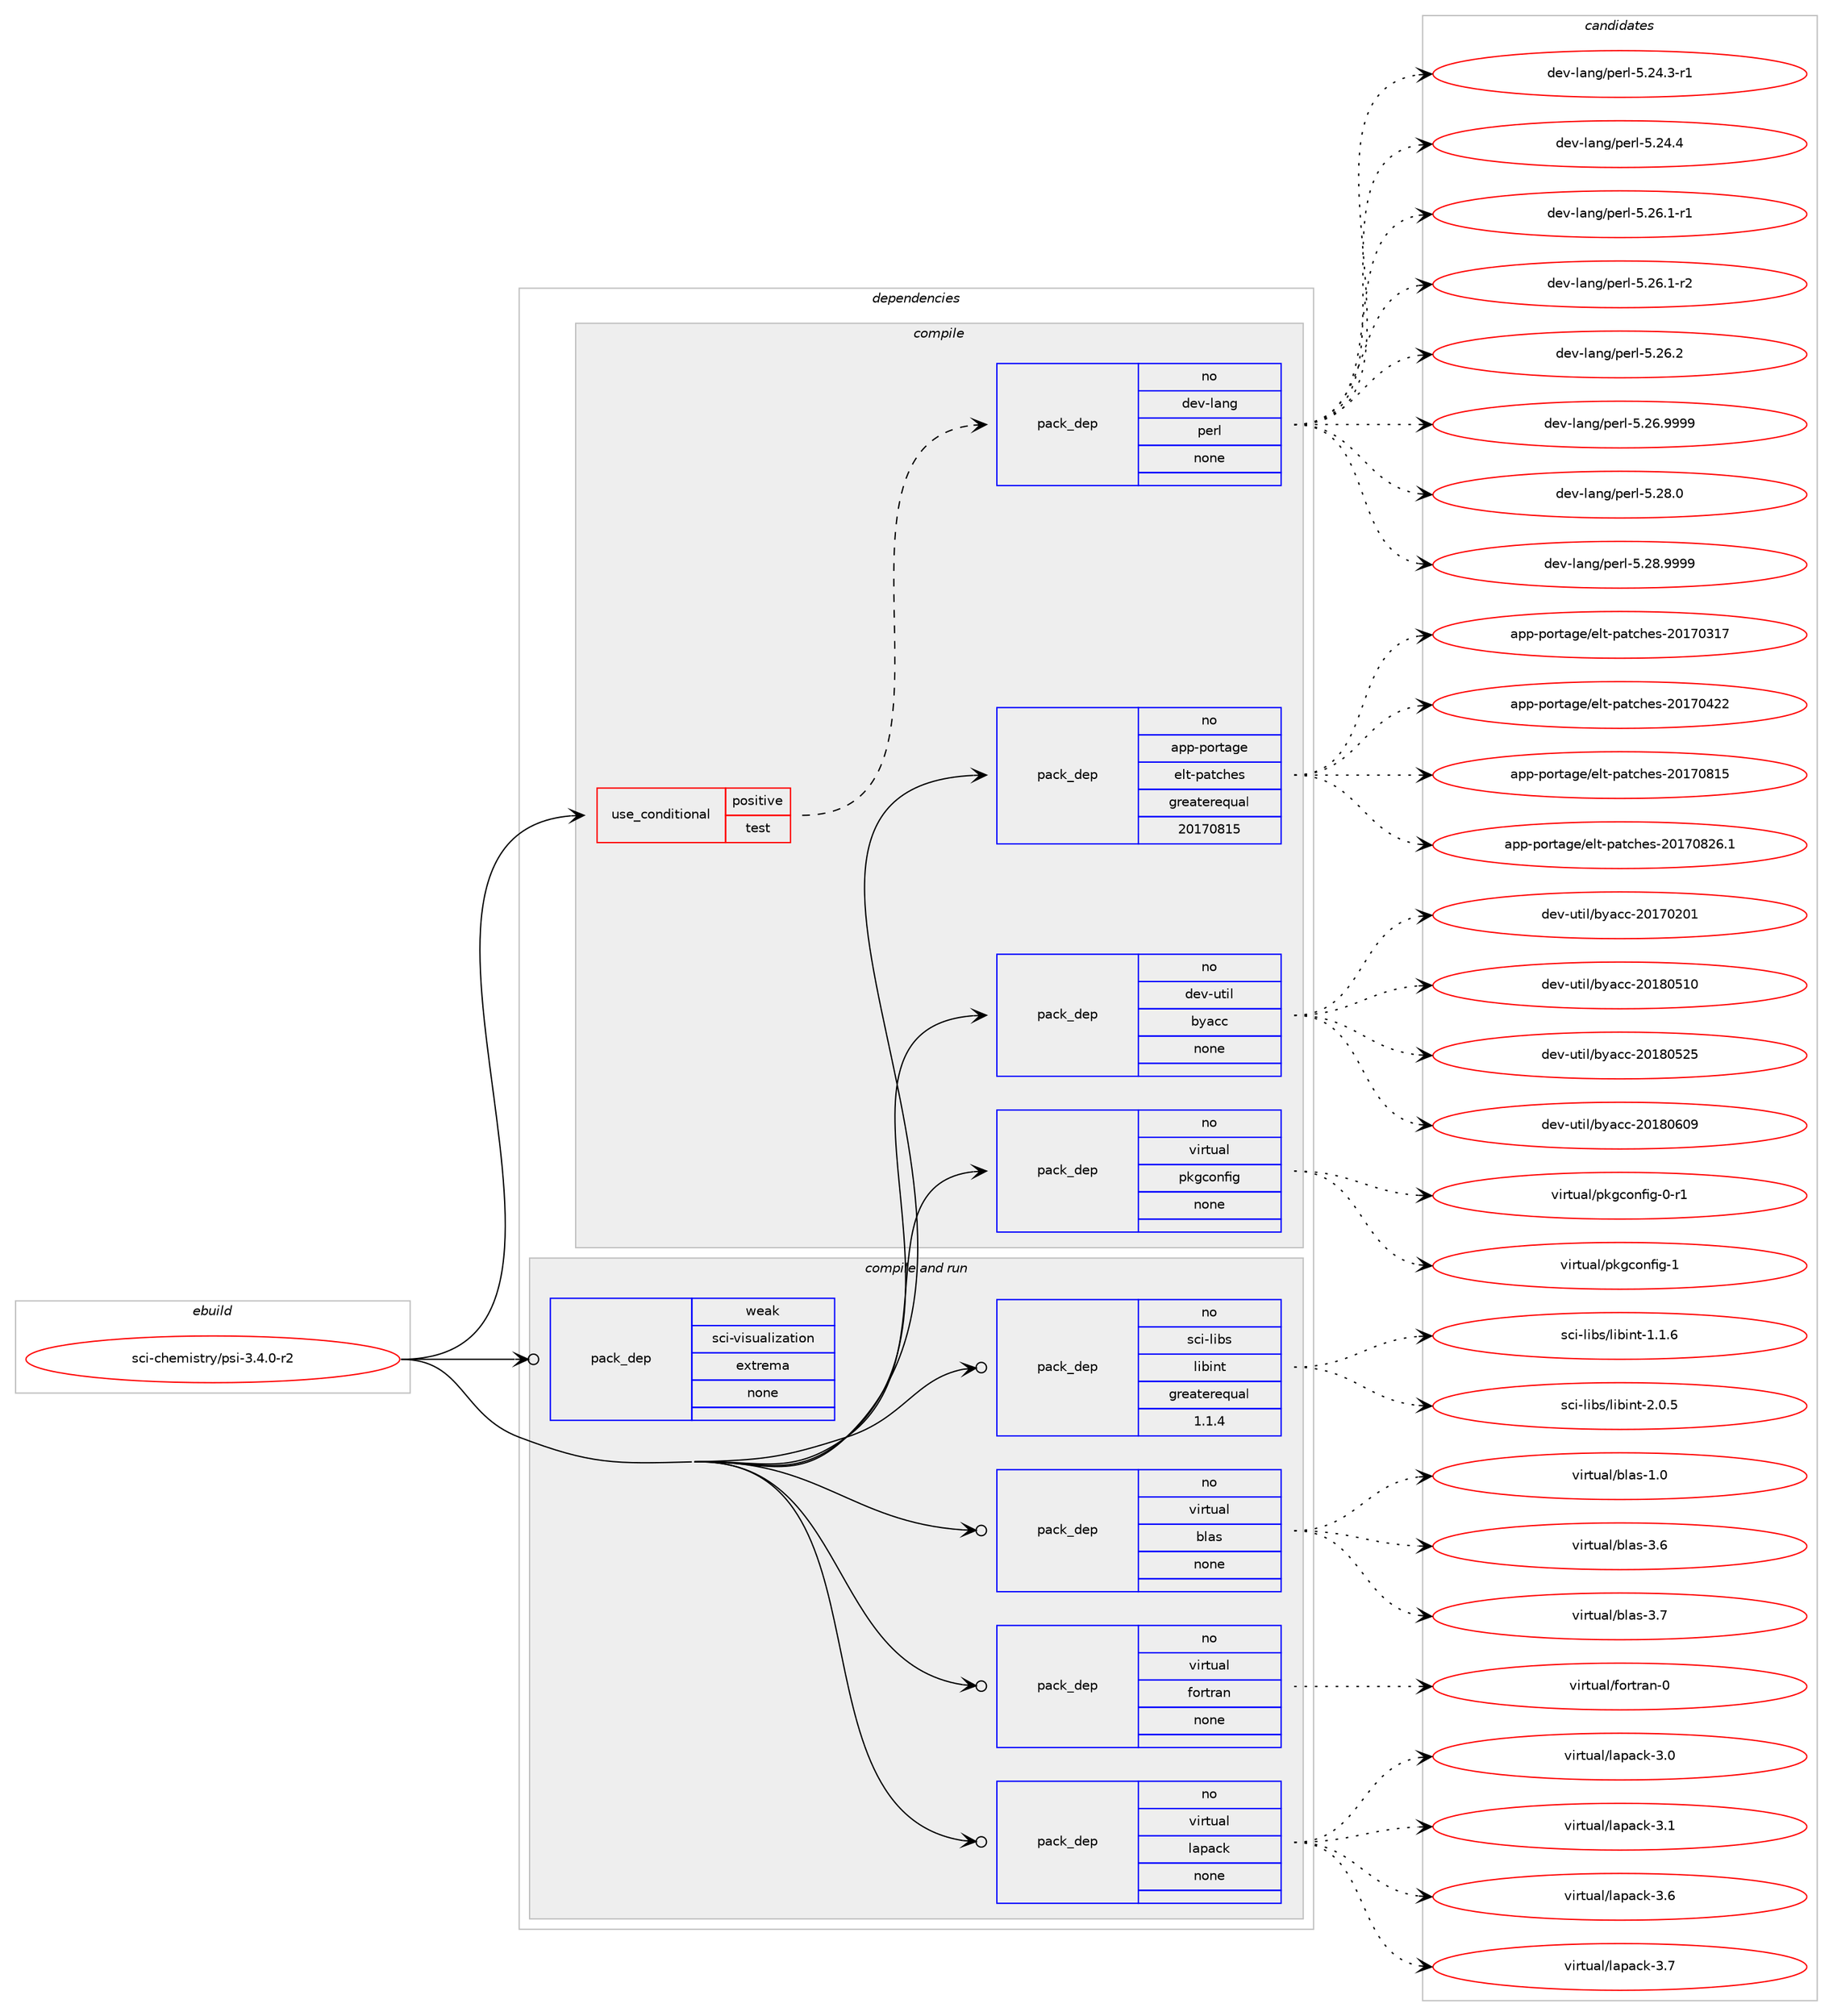 digraph prolog {

# *************
# Graph options
# *************

newrank=true;
concentrate=true;
compound=true;
graph [rankdir=LR,fontname=Helvetica,fontsize=10,ranksep=1.5];#, ranksep=2.5, nodesep=0.2];
edge  [arrowhead=vee];
node  [fontname=Helvetica,fontsize=10];

# **********
# The ebuild
# **********

subgraph cluster_leftcol {
color=gray;
rank=same;
label=<<i>ebuild</i>>;
id [label="sci-chemistry/psi-3.4.0-r2", color=red, width=4, href="../sci-chemistry/psi-3.4.0-r2.svg"];
}

# ****************
# The dependencies
# ****************

subgraph cluster_midcol {
color=gray;
label=<<i>dependencies</i>>;
subgraph cluster_compile {
fillcolor="#eeeeee";
style=filled;
label=<<i>compile</i>>;
subgraph cond452489 {
dependency1688580 [label=<<TABLE BORDER="0" CELLBORDER="1" CELLSPACING="0" CELLPADDING="4"><TR><TD ROWSPAN="3" CELLPADDING="10">use_conditional</TD></TR><TR><TD>positive</TD></TR><TR><TD>test</TD></TR></TABLE>>, shape=none, color=red];
subgraph pack1208435 {
dependency1688581 [label=<<TABLE BORDER="0" CELLBORDER="1" CELLSPACING="0" CELLPADDING="4" WIDTH="220"><TR><TD ROWSPAN="6" CELLPADDING="30">pack_dep</TD></TR><TR><TD WIDTH="110">no</TD></TR><TR><TD>dev-lang</TD></TR><TR><TD>perl</TD></TR><TR><TD>none</TD></TR><TR><TD></TD></TR></TABLE>>, shape=none, color=blue];
}
dependency1688580:e -> dependency1688581:w [weight=20,style="dashed",arrowhead="vee"];
}
id:e -> dependency1688580:w [weight=20,style="solid",arrowhead="vee"];
subgraph pack1208436 {
dependency1688582 [label=<<TABLE BORDER="0" CELLBORDER="1" CELLSPACING="0" CELLPADDING="4" WIDTH="220"><TR><TD ROWSPAN="6" CELLPADDING="30">pack_dep</TD></TR><TR><TD WIDTH="110">no</TD></TR><TR><TD>app-portage</TD></TR><TR><TD>elt-patches</TD></TR><TR><TD>greaterequal</TD></TR><TR><TD>20170815</TD></TR></TABLE>>, shape=none, color=blue];
}
id:e -> dependency1688582:w [weight=20,style="solid",arrowhead="vee"];
subgraph pack1208437 {
dependency1688583 [label=<<TABLE BORDER="0" CELLBORDER="1" CELLSPACING="0" CELLPADDING="4" WIDTH="220"><TR><TD ROWSPAN="6" CELLPADDING="30">pack_dep</TD></TR><TR><TD WIDTH="110">no</TD></TR><TR><TD>dev-util</TD></TR><TR><TD>byacc</TD></TR><TR><TD>none</TD></TR><TR><TD></TD></TR></TABLE>>, shape=none, color=blue];
}
id:e -> dependency1688583:w [weight=20,style="solid",arrowhead="vee"];
subgraph pack1208438 {
dependency1688584 [label=<<TABLE BORDER="0" CELLBORDER="1" CELLSPACING="0" CELLPADDING="4" WIDTH="220"><TR><TD ROWSPAN="6" CELLPADDING="30">pack_dep</TD></TR><TR><TD WIDTH="110">no</TD></TR><TR><TD>virtual</TD></TR><TR><TD>pkgconfig</TD></TR><TR><TD>none</TD></TR><TR><TD></TD></TR></TABLE>>, shape=none, color=blue];
}
id:e -> dependency1688584:w [weight=20,style="solid",arrowhead="vee"];
}
subgraph cluster_compileandrun {
fillcolor="#eeeeee";
style=filled;
label=<<i>compile and run</i>>;
subgraph pack1208439 {
dependency1688585 [label=<<TABLE BORDER="0" CELLBORDER="1" CELLSPACING="0" CELLPADDING="4" WIDTH="220"><TR><TD ROWSPAN="6" CELLPADDING="30">pack_dep</TD></TR><TR><TD WIDTH="110">no</TD></TR><TR><TD>sci-libs</TD></TR><TR><TD>libint</TD></TR><TR><TD>greaterequal</TD></TR><TR><TD>1.1.4</TD></TR></TABLE>>, shape=none, color=blue];
}
id:e -> dependency1688585:w [weight=20,style="solid",arrowhead="odotvee"];
subgraph pack1208440 {
dependency1688586 [label=<<TABLE BORDER="0" CELLBORDER="1" CELLSPACING="0" CELLPADDING="4" WIDTH="220"><TR><TD ROWSPAN="6" CELLPADDING="30">pack_dep</TD></TR><TR><TD WIDTH="110">no</TD></TR><TR><TD>virtual</TD></TR><TR><TD>blas</TD></TR><TR><TD>none</TD></TR><TR><TD></TD></TR></TABLE>>, shape=none, color=blue];
}
id:e -> dependency1688586:w [weight=20,style="solid",arrowhead="odotvee"];
subgraph pack1208441 {
dependency1688587 [label=<<TABLE BORDER="0" CELLBORDER="1" CELLSPACING="0" CELLPADDING="4" WIDTH="220"><TR><TD ROWSPAN="6" CELLPADDING="30">pack_dep</TD></TR><TR><TD WIDTH="110">no</TD></TR><TR><TD>virtual</TD></TR><TR><TD>fortran</TD></TR><TR><TD>none</TD></TR><TR><TD></TD></TR></TABLE>>, shape=none, color=blue];
}
id:e -> dependency1688587:w [weight=20,style="solid",arrowhead="odotvee"];
subgraph pack1208442 {
dependency1688588 [label=<<TABLE BORDER="0" CELLBORDER="1" CELLSPACING="0" CELLPADDING="4" WIDTH="220"><TR><TD ROWSPAN="6" CELLPADDING="30">pack_dep</TD></TR><TR><TD WIDTH="110">no</TD></TR><TR><TD>virtual</TD></TR><TR><TD>lapack</TD></TR><TR><TD>none</TD></TR><TR><TD></TD></TR></TABLE>>, shape=none, color=blue];
}
id:e -> dependency1688588:w [weight=20,style="solid",arrowhead="odotvee"];
subgraph pack1208443 {
dependency1688589 [label=<<TABLE BORDER="0" CELLBORDER="1" CELLSPACING="0" CELLPADDING="4" WIDTH="220"><TR><TD ROWSPAN="6" CELLPADDING="30">pack_dep</TD></TR><TR><TD WIDTH="110">weak</TD></TR><TR><TD>sci-visualization</TD></TR><TR><TD>extrema</TD></TR><TR><TD>none</TD></TR><TR><TD></TD></TR></TABLE>>, shape=none, color=blue];
}
id:e -> dependency1688589:w [weight=20,style="solid",arrowhead="odotvee"];
}
subgraph cluster_run {
fillcolor="#eeeeee";
style=filled;
label=<<i>run</i>>;
}
}

# **************
# The candidates
# **************

subgraph cluster_choices {
rank=same;
color=gray;
label=<<i>candidates</i>>;

subgraph choice1208435 {
color=black;
nodesep=1;
choice100101118451089711010347112101114108455346505246514511449 [label="dev-lang/perl-5.24.3-r1", color=red, width=4,href="../dev-lang/perl-5.24.3-r1.svg"];
choice10010111845108971101034711210111410845534650524652 [label="dev-lang/perl-5.24.4", color=red, width=4,href="../dev-lang/perl-5.24.4.svg"];
choice100101118451089711010347112101114108455346505446494511449 [label="dev-lang/perl-5.26.1-r1", color=red, width=4,href="../dev-lang/perl-5.26.1-r1.svg"];
choice100101118451089711010347112101114108455346505446494511450 [label="dev-lang/perl-5.26.1-r2", color=red, width=4,href="../dev-lang/perl-5.26.1-r2.svg"];
choice10010111845108971101034711210111410845534650544650 [label="dev-lang/perl-5.26.2", color=red, width=4,href="../dev-lang/perl-5.26.2.svg"];
choice10010111845108971101034711210111410845534650544657575757 [label="dev-lang/perl-5.26.9999", color=red, width=4,href="../dev-lang/perl-5.26.9999.svg"];
choice10010111845108971101034711210111410845534650564648 [label="dev-lang/perl-5.28.0", color=red, width=4,href="../dev-lang/perl-5.28.0.svg"];
choice10010111845108971101034711210111410845534650564657575757 [label="dev-lang/perl-5.28.9999", color=red, width=4,href="../dev-lang/perl-5.28.9999.svg"];
dependency1688581:e -> choice100101118451089711010347112101114108455346505246514511449:w [style=dotted,weight="100"];
dependency1688581:e -> choice10010111845108971101034711210111410845534650524652:w [style=dotted,weight="100"];
dependency1688581:e -> choice100101118451089711010347112101114108455346505446494511449:w [style=dotted,weight="100"];
dependency1688581:e -> choice100101118451089711010347112101114108455346505446494511450:w [style=dotted,weight="100"];
dependency1688581:e -> choice10010111845108971101034711210111410845534650544650:w [style=dotted,weight="100"];
dependency1688581:e -> choice10010111845108971101034711210111410845534650544657575757:w [style=dotted,weight="100"];
dependency1688581:e -> choice10010111845108971101034711210111410845534650564648:w [style=dotted,weight="100"];
dependency1688581:e -> choice10010111845108971101034711210111410845534650564657575757:w [style=dotted,weight="100"];
}
subgraph choice1208436 {
color=black;
nodesep=1;
choice97112112451121111141169710310147101108116451129711699104101115455048495548514955 [label="app-portage/elt-patches-20170317", color=red, width=4,href="../app-portage/elt-patches-20170317.svg"];
choice97112112451121111141169710310147101108116451129711699104101115455048495548525050 [label="app-portage/elt-patches-20170422", color=red, width=4,href="../app-portage/elt-patches-20170422.svg"];
choice97112112451121111141169710310147101108116451129711699104101115455048495548564953 [label="app-portage/elt-patches-20170815", color=red, width=4,href="../app-portage/elt-patches-20170815.svg"];
choice971121124511211111411697103101471011081164511297116991041011154550484955485650544649 [label="app-portage/elt-patches-20170826.1", color=red, width=4,href="../app-portage/elt-patches-20170826.1.svg"];
dependency1688582:e -> choice97112112451121111141169710310147101108116451129711699104101115455048495548514955:w [style=dotted,weight="100"];
dependency1688582:e -> choice97112112451121111141169710310147101108116451129711699104101115455048495548525050:w [style=dotted,weight="100"];
dependency1688582:e -> choice97112112451121111141169710310147101108116451129711699104101115455048495548564953:w [style=dotted,weight="100"];
dependency1688582:e -> choice971121124511211111411697103101471011081164511297116991041011154550484955485650544649:w [style=dotted,weight="100"];
}
subgraph choice1208437 {
color=black;
nodesep=1;
choice100101118451171161051084798121979999455048495548504849 [label="dev-util/byacc-20170201", color=red, width=4,href="../dev-util/byacc-20170201.svg"];
choice100101118451171161051084798121979999455048495648534948 [label="dev-util/byacc-20180510", color=red, width=4,href="../dev-util/byacc-20180510.svg"];
choice100101118451171161051084798121979999455048495648535053 [label="dev-util/byacc-20180525", color=red, width=4,href="../dev-util/byacc-20180525.svg"];
choice100101118451171161051084798121979999455048495648544857 [label="dev-util/byacc-20180609", color=red, width=4,href="../dev-util/byacc-20180609.svg"];
dependency1688583:e -> choice100101118451171161051084798121979999455048495548504849:w [style=dotted,weight="100"];
dependency1688583:e -> choice100101118451171161051084798121979999455048495648534948:w [style=dotted,weight="100"];
dependency1688583:e -> choice100101118451171161051084798121979999455048495648535053:w [style=dotted,weight="100"];
dependency1688583:e -> choice100101118451171161051084798121979999455048495648544857:w [style=dotted,weight="100"];
}
subgraph choice1208438 {
color=black;
nodesep=1;
choice11810511411611797108471121071039911111010210510345484511449 [label="virtual/pkgconfig-0-r1", color=red, width=4,href="../virtual/pkgconfig-0-r1.svg"];
choice1181051141161179710847112107103991111101021051034549 [label="virtual/pkgconfig-1", color=red, width=4,href="../virtual/pkgconfig-1.svg"];
dependency1688584:e -> choice11810511411611797108471121071039911111010210510345484511449:w [style=dotted,weight="100"];
dependency1688584:e -> choice1181051141161179710847112107103991111101021051034549:w [style=dotted,weight="100"];
}
subgraph choice1208439 {
color=black;
nodesep=1;
choice1159910545108105981154710810598105110116454946494654 [label="sci-libs/libint-1.1.6", color=red, width=4,href="../sci-libs/libint-1.1.6.svg"];
choice1159910545108105981154710810598105110116455046484653 [label="sci-libs/libint-2.0.5", color=red, width=4,href="../sci-libs/libint-2.0.5.svg"];
dependency1688585:e -> choice1159910545108105981154710810598105110116454946494654:w [style=dotted,weight="100"];
dependency1688585:e -> choice1159910545108105981154710810598105110116455046484653:w [style=dotted,weight="100"];
}
subgraph choice1208440 {
color=black;
nodesep=1;
choice1181051141161179710847981089711545494648 [label="virtual/blas-1.0", color=red, width=4,href="../virtual/blas-1.0.svg"];
choice1181051141161179710847981089711545514654 [label="virtual/blas-3.6", color=red, width=4,href="../virtual/blas-3.6.svg"];
choice1181051141161179710847981089711545514655 [label="virtual/blas-3.7", color=red, width=4,href="../virtual/blas-3.7.svg"];
dependency1688586:e -> choice1181051141161179710847981089711545494648:w [style=dotted,weight="100"];
dependency1688586:e -> choice1181051141161179710847981089711545514654:w [style=dotted,weight="100"];
dependency1688586:e -> choice1181051141161179710847981089711545514655:w [style=dotted,weight="100"];
}
subgraph choice1208441 {
color=black;
nodesep=1;
choice1181051141161179710847102111114116114971104548 [label="virtual/fortran-0", color=red, width=4,href="../virtual/fortran-0.svg"];
dependency1688587:e -> choice1181051141161179710847102111114116114971104548:w [style=dotted,weight="100"];
}
subgraph choice1208442 {
color=black;
nodesep=1;
choice118105114116117971084710897112979910745514648 [label="virtual/lapack-3.0", color=red, width=4,href="../virtual/lapack-3.0.svg"];
choice118105114116117971084710897112979910745514649 [label="virtual/lapack-3.1", color=red, width=4,href="../virtual/lapack-3.1.svg"];
choice118105114116117971084710897112979910745514654 [label="virtual/lapack-3.6", color=red, width=4,href="../virtual/lapack-3.6.svg"];
choice118105114116117971084710897112979910745514655 [label="virtual/lapack-3.7", color=red, width=4,href="../virtual/lapack-3.7.svg"];
dependency1688588:e -> choice118105114116117971084710897112979910745514648:w [style=dotted,weight="100"];
dependency1688588:e -> choice118105114116117971084710897112979910745514649:w [style=dotted,weight="100"];
dependency1688588:e -> choice118105114116117971084710897112979910745514654:w [style=dotted,weight="100"];
dependency1688588:e -> choice118105114116117971084710897112979910745514655:w [style=dotted,weight="100"];
}
subgraph choice1208443 {
color=black;
nodesep=1;
}
}

}
